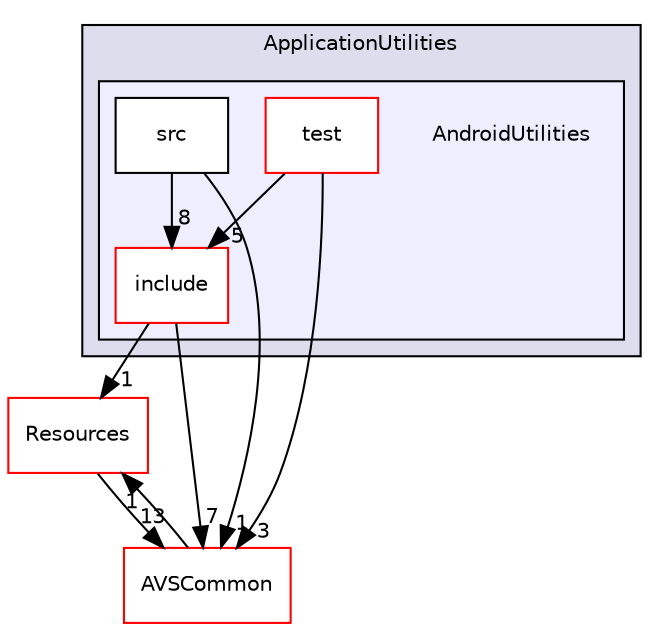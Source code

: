 digraph "/workplace/avs-device-sdk/ApplicationUtilities/AndroidUtilities" {
  compound=true
  node [ fontsize="10", fontname="Helvetica"];
  edge [ labelfontsize="10", labelfontname="Helvetica"];
  subgraph clusterdir_748b5abbb33df61eda67007924a1a0cb {
    graph [ bgcolor="#ddddee", pencolor="black", label="ApplicationUtilities" fontname="Helvetica", fontsize="10", URL="dir_748b5abbb33df61eda67007924a1a0cb.html"]
  subgraph clusterdir_29f233ec03ca42c38c01971e03438246 {
    graph [ bgcolor="#eeeeff", pencolor="black", label="" URL="dir_29f233ec03ca42c38c01971e03438246.html"];
    dir_29f233ec03ca42c38c01971e03438246 [shape=plaintext label="AndroidUtilities"];
    dir_2ef52002849e5065fc0e1bb38b143549 [shape=box label="include" color="red" fillcolor="white" style="filled" URL="dir_2ef52002849e5065fc0e1bb38b143549.html"];
    dir_c7df710efd17fc482b3b0afac87cdb54 [shape=box label="src" color="black" fillcolor="white" style="filled" URL="dir_c7df710efd17fc482b3b0afac87cdb54.html"];
    dir_ba991d363617c24a5edc675ea753ac04 [shape=box label="test" color="red" fillcolor="white" style="filled" URL="dir_ba991d363617c24a5edc675ea753ac04.html"];
  }
  }
  dir_64fbf9e5512ec11acc25e4f2d433d2a3 [shape=box label="Resources" fillcolor="white" style="filled" color="red" URL="dir_64fbf9e5512ec11acc25e4f2d433d2a3.html"];
  dir_13e65effb2bde530b17b3d5eefcd0266 [shape=box label="AVSCommon" fillcolor="white" style="filled" color="red" URL="dir_13e65effb2bde530b17b3d5eefcd0266.html"];
  dir_ba991d363617c24a5edc675ea753ac04->dir_2ef52002849e5065fc0e1bb38b143549 [headlabel="5", labeldistance=1.5 headhref="dir_000105_000099.html"];
  dir_ba991d363617c24a5edc675ea753ac04->dir_13e65effb2bde530b17b3d5eefcd0266 [headlabel="3", labeldistance=1.5 headhref="dir_000105_000017.html"];
  dir_2ef52002849e5065fc0e1bb38b143549->dir_64fbf9e5512ec11acc25e4f2d433d2a3 [headlabel="1", labeldistance=1.5 headhref="dir_000099_000111.html"];
  dir_2ef52002849e5065fc0e1bb38b143549->dir_13e65effb2bde530b17b3d5eefcd0266 [headlabel="7", labeldistance=1.5 headhref="dir_000099_000017.html"];
  dir_c7df710efd17fc482b3b0afac87cdb54->dir_2ef52002849e5065fc0e1bb38b143549 [headlabel="8", labeldistance=1.5 headhref="dir_000104_000099.html"];
  dir_c7df710efd17fc482b3b0afac87cdb54->dir_13e65effb2bde530b17b3d5eefcd0266 [headlabel="1", labeldistance=1.5 headhref="dir_000104_000017.html"];
  dir_64fbf9e5512ec11acc25e4f2d433d2a3->dir_13e65effb2bde530b17b3d5eefcd0266 [headlabel="13", labeldistance=1.5 headhref="dir_000111_000017.html"];
  dir_13e65effb2bde530b17b3d5eefcd0266->dir_64fbf9e5512ec11acc25e4f2d433d2a3 [headlabel="1", labeldistance=1.5 headhref="dir_000017_000111.html"];
}
